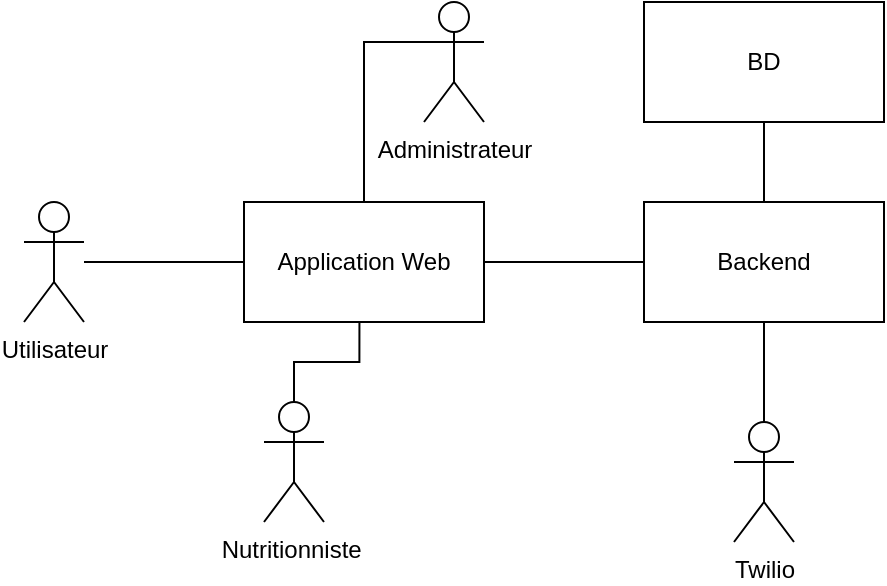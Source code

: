 <mxfile version="24.7.17">
  <diagram name="Page-1" id="x7gdhbd0wa-1VaMZ8bai">
    <mxGraphModel dx="830" dy="417" grid="1" gridSize="10" guides="1" tooltips="1" connect="1" arrows="1" fold="1" page="1" pageScale="1" pageWidth="827" pageHeight="1169" math="0" shadow="0">
      <root>
        <mxCell id="0" />
        <mxCell id="1" parent="0" />
        <mxCell id="1ox78YK2DNdUHWcMrERG-1" value="Utilisateur" style="shape=umlActor;verticalLabelPosition=bottom;verticalAlign=top;html=1;outlineConnect=0;" parent="1" vertex="1">
          <mxGeometry x="120" y="290" width="30" height="60" as="geometry" />
        </mxCell>
        <mxCell id="1ox78YK2DNdUHWcMrERG-9" style="edgeStyle=orthogonalEdgeStyle;rounded=0;orthogonalLoop=1;jettySize=auto;html=1;endArrow=none;endFill=0;" parent="1" source="1ox78YK2DNdUHWcMrERG-8" target="1ox78YK2DNdUHWcMrERG-1" edge="1">
          <mxGeometry relative="1" as="geometry" />
        </mxCell>
        <mxCell id="1ox78YK2DNdUHWcMrERG-13" value="" style="edgeStyle=orthogonalEdgeStyle;rounded=0;orthogonalLoop=1;jettySize=auto;html=1;endArrow=none;endFill=0;" parent="1" source="1ox78YK2DNdUHWcMrERG-8" target="1ox78YK2DNdUHWcMrERG-12" edge="1">
          <mxGeometry relative="1" as="geometry" />
        </mxCell>
        <mxCell id="1ox78YK2DNdUHWcMrERG-8" value="Application Web" style="rounded=0;whiteSpace=wrap;html=1;" parent="1" vertex="1">
          <mxGeometry x="230" y="290" width="120" height="60" as="geometry" />
        </mxCell>
        <mxCell id="1ox78YK2DNdUHWcMrERG-12" value="Backend" style="whiteSpace=wrap;html=1;rounded=0;" parent="1" vertex="1">
          <mxGeometry x="430" y="290" width="120" height="60" as="geometry" />
        </mxCell>
        <mxCell id="1ox78YK2DNdUHWcMrERG-18" style="edgeStyle=orthogonalEdgeStyle;rounded=0;orthogonalLoop=1;jettySize=auto;html=1;entryX=0.481;entryY=1.004;entryDx=0;entryDy=0;endArrow=none;endFill=0;entryPerimeter=0;" parent="1" source="1ox78YK2DNdUHWcMrERG-17" target="1ox78YK2DNdUHWcMrERG-8" edge="1">
          <mxGeometry relative="1" as="geometry" />
        </mxCell>
        <mxCell id="1ox78YK2DNdUHWcMrERG-17" value="Nutritionniste&amp;nbsp;" style="shape=umlActor;verticalLabelPosition=bottom;verticalAlign=top;html=1;outlineConnect=0;" parent="1" vertex="1">
          <mxGeometry x="240" y="390" width="30" height="60" as="geometry" />
        </mxCell>
        <mxCell id="chEk9zaBR9LIsBB8NQiL-2" style="edgeStyle=orthogonalEdgeStyle;rounded=0;orthogonalLoop=1;jettySize=auto;html=1;entryX=0.5;entryY=1;entryDx=0;entryDy=0;endArrow=none;endFill=0;" parent="1" source="chEk9zaBR9LIsBB8NQiL-1" target="1ox78YK2DNdUHWcMrERG-12" edge="1">
          <mxGeometry relative="1" as="geometry" />
        </mxCell>
        <mxCell id="chEk9zaBR9LIsBB8NQiL-1" value="Twilio" style="shape=umlActor;verticalLabelPosition=bottom;verticalAlign=top;html=1;outlineConnect=0;" parent="1" vertex="1">
          <mxGeometry x="475" y="400" width="30" height="60" as="geometry" />
        </mxCell>
        <mxCell id="9glnFgUDG5SR9vzSGswf-1" value="Administrateur" style="shape=umlActor;verticalLabelPosition=bottom;verticalAlign=top;html=1;outlineConnect=0;" vertex="1" parent="1">
          <mxGeometry x="320" y="190" width="30" height="60" as="geometry" />
        </mxCell>
        <mxCell id="9glnFgUDG5SR9vzSGswf-2" style="edgeStyle=orthogonalEdgeStyle;rounded=0;orthogonalLoop=1;jettySize=auto;html=1;endArrow=none;endFill=0;exitX=0.5;exitY=0;exitDx=0;exitDy=0;entryX=0;entryY=0.333;entryDx=0;entryDy=0;entryPerimeter=0;" edge="1" parent="1" target="9glnFgUDG5SR9vzSGswf-1" source="1ox78YK2DNdUHWcMrERG-8">
          <mxGeometry relative="1" as="geometry">
            <mxPoint x="330" y="170" as="sourcePoint" />
          </mxGeometry>
        </mxCell>
        <mxCell id="9glnFgUDG5SR9vzSGswf-4" style="edgeStyle=orthogonalEdgeStyle;rounded=0;orthogonalLoop=1;jettySize=auto;html=1;endArrow=none;endFill=0;entryX=0.5;entryY=1;entryDx=0;entryDy=0;" edge="1" parent="1" source="1ox78YK2DNdUHWcMrERG-12" target="9glnFgUDG5SR9vzSGswf-5">
          <mxGeometry relative="1" as="geometry">
            <mxPoint x="300" y="300" as="sourcePoint" />
            <mxPoint x="520" y="200" as="targetPoint" />
          </mxGeometry>
        </mxCell>
        <mxCell id="9glnFgUDG5SR9vzSGswf-5" value="BD" style="whiteSpace=wrap;html=1;rounded=0;" vertex="1" parent="1">
          <mxGeometry x="430" y="190" width="120" height="60" as="geometry" />
        </mxCell>
      </root>
    </mxGraphModel>
  </diagram>
</mxfile>

